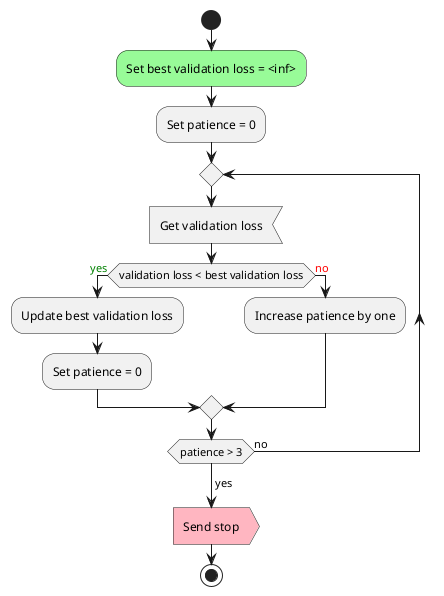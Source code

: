 @startuml
start
#palegreen:Set best validation loss = <inf>;
:Set patience = 0;
repeat
    :Get validation loss<
    if (validation loss < best validation loss) then (<color:green>yes)
        :Update best validation loss;
        :Set patience = 0;
    else (<color:red>no)
        :Increase patience by one;
    endif
repeat while (patience > 3) is (no)
->yes;
#lightpink:Send stop>
stop

@enduml
